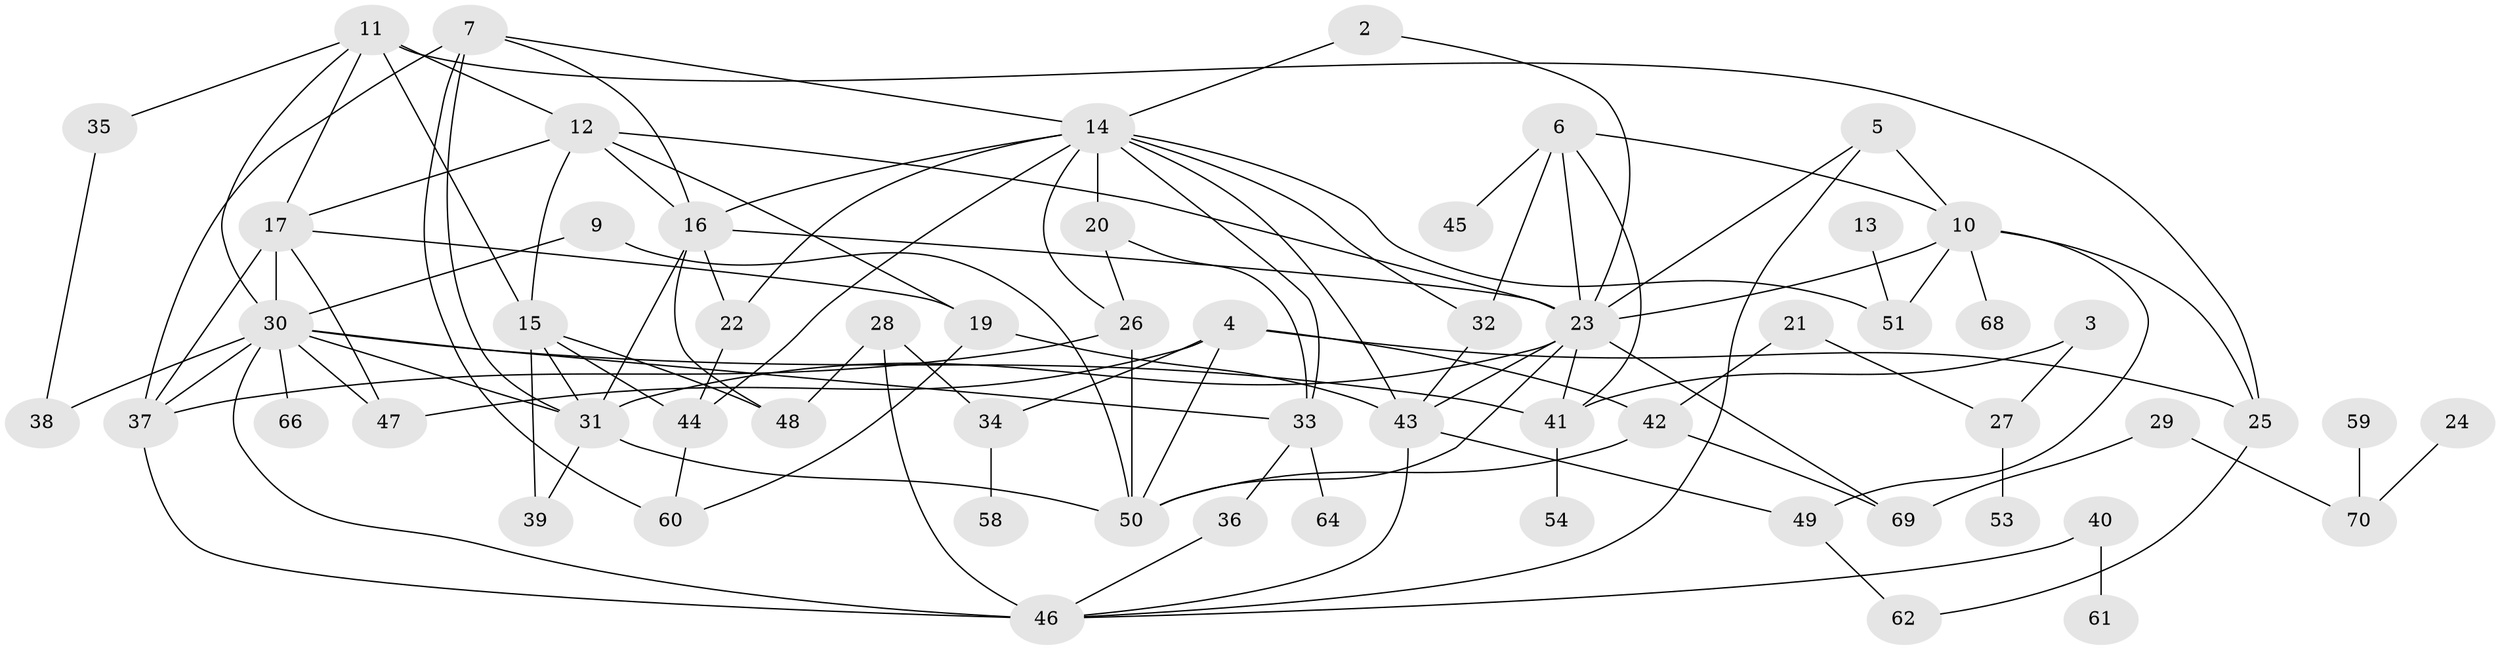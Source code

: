 // original degree distribution, {1: 0.17857142857142858, 3: 0.17857142857142858, 6: 0.07857142857142857, 2: 0.2785714285714286, 4: 0.17857142857142858, 0: 0.06428571428571428, 5: 0.03571428571428571, 7: 0.007142857142857143}
// Generated by graph-tools (version 1.1) at 2025/33/03/09/25 02:33:39]
// undirected, 60 vertices, 111 edges
graph export_dot {
graph [start="1"]
  node [color=gray90,style=filled];
  2;
  3;
  4;
  5;
  6;
  7;
  9;
  10;
  11;
  12;
  13;
  14;
  15;
  16;
  17;
  19;
  20;
  21;
  22;
  23;
  24;
  25;
  26;
  27;
  28;
  29;
  30;
  31;
  32;
  33;
  34;
  35;
  36;
  37;
  38;
  39;
  40;
  41;
  42;
  43;
  44;
  45;
  46;
  47;
  48;
  49;
  50;
  51;
  53;
  54;
  58;
  59;
  60;
  61;
  62;
  64;
  66;
  68;
  69;
  70;
  2 -- 14 [weight=1.0];
  2 -- 23 [weight=1.0];
  3 -- 27 [weight=1.0];
  3 -- 41 [weight=1.0];
  4 -- 25 [weight=1.0];
  4 -- 34 [weight=1.0];
  4 -- 42 [weight=1.0];
  4 -- 47 [weight=1.0];
  4 -- 50 [weight=1.0];
  5 -- 10 [weight=2.0];
  5 -- 23 [weight=1.0];
  5 -- 46 [weight=1.0];
  6 -- 10 [weight=1.0];
  6 -- 23 [weight=1.0];
  6 -- 32 [weight=1.0];
  6 -- 41 [weight=1.0];
  6 -- 45 [weight=1.0];
  7 -- 14 [weight=1.0];
  7 -- 16 [weight=1.0];
  7 -- 31 [weight=2.0];
  7 -- 37 [weight=1.0];
  7 -- 60 [weight=2.0];
  9 -- 30 [weight=1.0];
  9 -- 50 [weight=1.0];
  10 -- 23 [weight=1.0];
  10 -- 25 [weight=1.0];
  10 -- 49 [weight=1.0];
  10 -- 51 [weight=1.0];
  10 -- 68 [weight=1.0];
  11 -- 12 [weight=2.0];
  11 -- 15 [weight=1.0];
  11 -- 17 [weight=1.0];
  11 -- 25 [weight=1.0];
  11 -- 30 [weight=1.0];
  11 -- 35 [weight=1.0];
  12 -- 15 [weight=1.0];
  12 -- 16 [weight=1.0];
  12 -- 17 [weight=1.0];
  12 -- 19 [weight=1.0];
  12 -- 23 [weight=2.0];
  13 -- 51 [weight=1.0];
  14 -- 16 [weight=1.0];
  14 -- 20 [weight=1.0];
  14 -- 22 [weight=1.0];
  14 -- 26 [weight=1.0];
  14 -- 32 [weight=1.0];
  14 -- 33 [weight=1.0];
  14 -- 43 [weight=1.0];
  14 -- 44 [weight=1.0];
  14 -- 51 [weight=1.0];
  15 -- 31 [weight=1.0];
  15 -- 39 [weight=1.0];
  15 -- 44 [weight=1.0];
  15 -- 48 [weight=2.0];
  16 -- 22 [weight=1.0];
  16 -- 23 [weight=1.0];
  16 -- 31 [weight=1.0];
  16 -- 48 [weight=1.0];
  17 -- 19 [weight=1.0];
  17 -- 30 [weight=6.0];
  17 -- 37 [weight=1.0];
  17 -- 47 [weight=1.0];
  19 -- 43 [weight=1.0];
  19 -- 60 [weight=1.0];
  20 -- 26 [weight=1.0];
  20 -- 33 [weight=1.0];
  21 -- 27 [weight=1.0];
  21 -- 42 [weight=1.0];
  22 -- 44 [weight=1.0];
  23 -- 31 [weight=1.0];
  23 -- 41 [weight=1.0];
  23 -- 43 [weight=1.0];
  23 -- 50 [weight=1.0];
  23 -- 69 [weight=1.0];
  24 -- 70 [weight=1.0];
  25 -- 62 [weight=1.0];
  26 -- 37 [weight=1.0];
  26 -- 50 [weight=1.0];
  27 -- 53 [weight=1.0];
  28 -- 34 [weight=1.0];
  28 -- 46 [weight=1.0];
  28 -- 48 [weight=2.0];
  29 -- 69 [weight=1.0];
  29 -- 70 [weight=1.0];
  30 -- 31 [weight=1.0];
  30 -- 33 [weight=1.0];
  30 -- 37 [weight=1.0];
  30 -- 38 [weight=1.0];
  30 -- 41 [weight=1.0];
  30 -- 46 [weight=1.0];
  30 -- 47 [weight=1.0];
  30 -- 66 [weight=1.0];
  31 -- 39 [weight=1.0];
  31 -- 50 [weight=1.0];
  32 -- 43 [weight=3.0];
  33 -- 36 [weight=1.0];
  33 -- 64 [weight=1.0];
  34 -- 58 [weight=1.0];
  35 -- 38 [weight=1.0];
  36 -- 46 [weight=1.0];
  37 -- 46 [weight=2.0];
  40 -- 46 [weight=1.0];
  40 -- 61 [weight=1.0];
  41 -- 54 [weight=1.0];
  42 -- 50 [weight=1.0];
  42 -- 69 [weight=1.0];
  43 -- 46 [weight=1.0];
  43 -- 49 [weight=1.0];
  44 -- 60 [weight=1.0];
  49 -- 62 [weight=1.0];
  59 -- 70 [weight=1.0];
}
